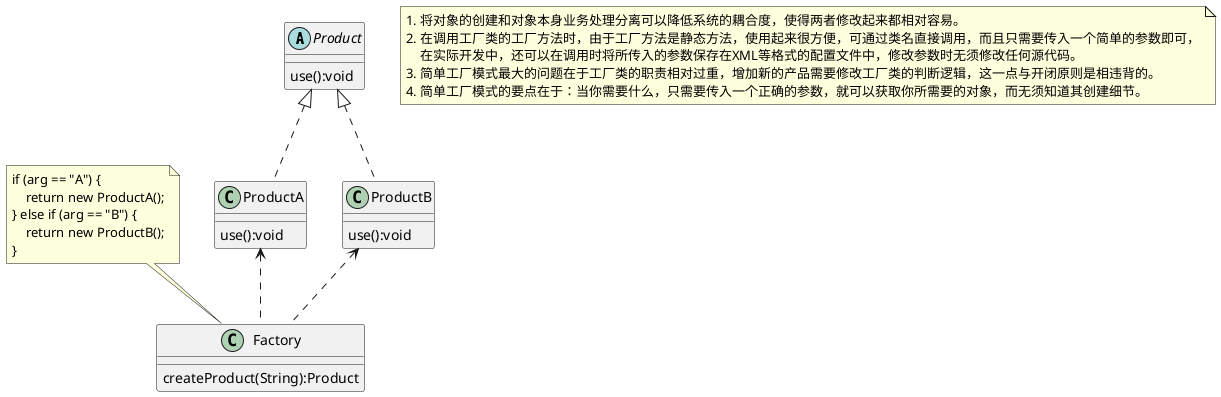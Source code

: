 @startuml

abstract class Product{
    use():void
}
class ProductA{
    use():void
}
class ProductB{
    use():void
}
class Factory{
createProduct(String):Product
}

ProductA .up.|> Product
ProductB .up.|> Product


Factory .up.> ProductB
Factory .up.> ProductA
note as factory
if (arg == "A") {
    return new ProductA();
} else if (arg == "B") {
    return new ProductB();
}
end note
Factory .up. factory

note as 分析
    1. 将对象的创建和对象本身业务处理分离可以降低系统的耦合度，使得两者修改起来都相对容易。
    2. 在调用工厂类的工厂方法时，由于工厂方法是静态方法，使用起来很方便，可通过类名直接调用，而且只需要传入一个简单的参数即可，
        在实际开发中，还可以在调用时将所传入的参数保存在XML等格式的配置文件中，修改参数时无须修改任何源代码。
    3. 简单工厂模式最大的问题在于工厂类的职责相对过重，增加新的产品需要修改工厂类的判断逻辑，这一点与开闭原则是相违背的。
    4. 简单工厂模式的要点在于：当你需要什么，只需要传入一个正确的参数，就可以获取你所需要的对象，而无须知道其创建细节。
end note

@enduml